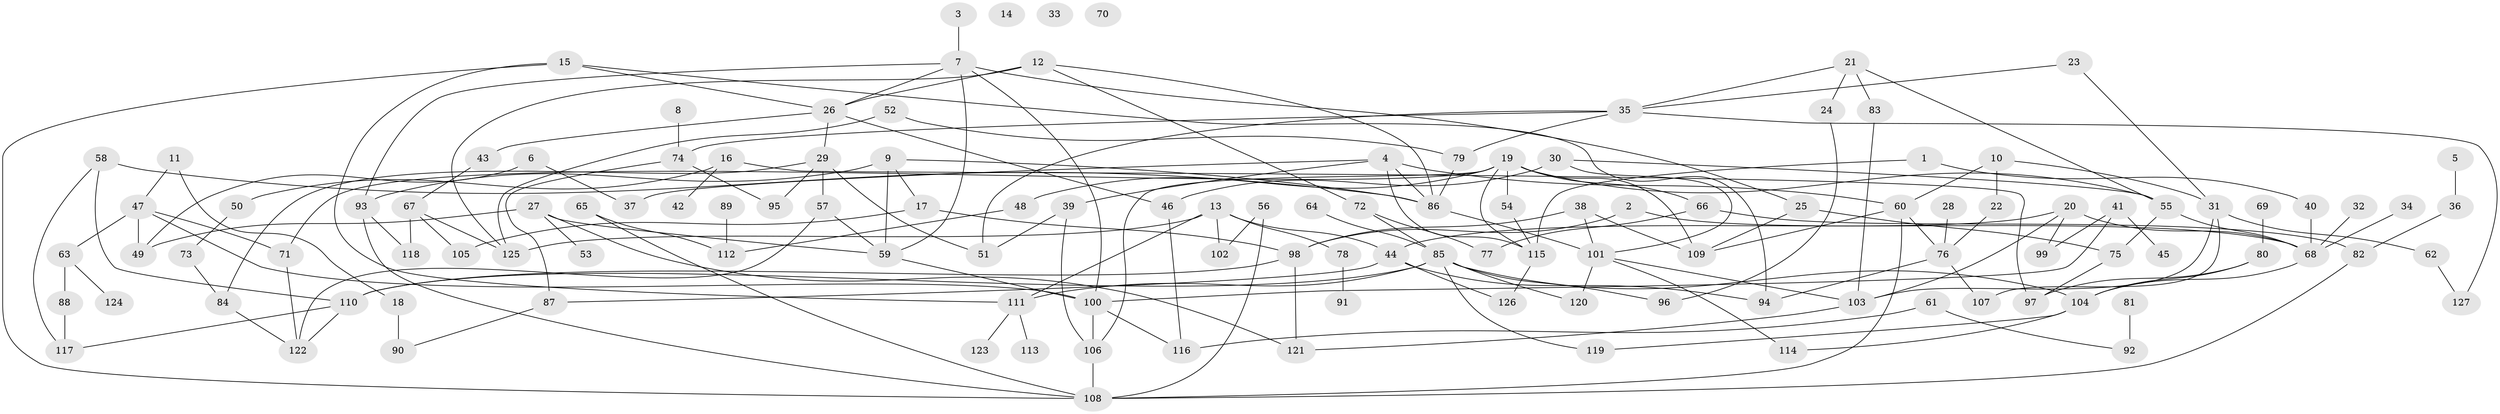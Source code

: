 // Generated by graph-tools (version 1.1) at 2025/13/03/09/25 04:13:10]
// undirected, 127 vertices, 190 edges
graph export_dot {
graph [start="1"]
  node [color=gray90,style=filled];
  1;
  2;
  3;
  4;
  5;
  6;
  7;
  8;
  9;
  10;
  11;
  12;
  13;
  14;
  15;
  16;
  17;
  18;
  19;
  20;
  21;
  22;
  23;
  24;
  25;
  26;
  27;
  28;
  29;
  30;
  31;
  32;
  33;
  34;
  35;
  36;
  37;
  38;
  39;
  40;
  41;
  42;
  43;
  44;
  45;
  46;
  47;
  48;
  49;
  50;
  51;
  52;
  53;
  54;
  55;
  56;
  57;
  58;
  59;
  60;
  61;
  62;
  63;
  64;
  65;
  66;
  67;
  68;
  69;
  70;
  71;
  72;
  73;
  74;
  75;
  76;
  77;
  78;
  79;
  80;
  81;
  82;
  83;
  84;
  85;
  86;
  87;
  88;
  89;
  90;
  91;
  92;
  93;
  94;
  95;
  96;
  97;
  98;
  99;
  100;
  101;
  102;
  103;
  104;
  105;
  106;
  107;
  108;
  109;
  110;
  111;
  112;
  113;
  114;
  115;
  116;
  117;
  118;
  119;
  120;
  121;
  122;
  123;
  124;
  125;
  126;
  127;
  1 -- 40;
  1 -- 115;
  2 -- 68;
  2 -- 98;
  3 -- 7;
  4 -- 37;
  4 -- 39;
  4 -- 60;
  4 -- 86;
  4 -- 115;
  5 -- 36;
  6 -- 37;
  6 -- 49;
  7 -- 25;
  7 -- 26;
  7 -- 59;
  7 -- 93;
  7 -- 100;
  8 -- 74;
  9 -- 17;
  9 -- 59;
  9 -- 86;
  9 -- 93;
  10 -- 22;
  10 -- 31;
  10 -- 60;
  11 -- 18;
  11 -- 47;
  12 -- 26;
  12 -- 72;
  12 -- 86;
  12 -- 125;
  13 -- 44;
  13 -- 78;
  13 -- 102;
  13 -- 111;
  13 -- 125;
  15 -- 26;
  15 -- 94;
  15 -- 108;
  15 -- 111;
  16 -- 42;
  16 -- 50;
  16 -- 97;
  17 -- 98;
  17 -- 105;
  18 -- 90;
  19 -- 48;
  19 -- 54;
  19 -- 55;
  19 -- 66;
  19 -- 71;
  19 -- 106;
  19 -- 109;
  19 -- 115;
  20 -- 44;
  20 -- 68;
  20 -- 99;
  20 -- 103;
  21 -- 24;
  21 -- 35;
  21 -- 55;
  21 -- 83;
  22 -- 76;
  23 -- 31;
  23 -- 35;
  24 -- 96;
  25 -- 75;
  25 -- 109;
  26 -- 29;
  26 -- 43;
  26 -- 46;
  27 -- 49;
  27 -- 53;
  27 -- 59;
  27 -- 121;
  28 -- 76;
  29 -- 51;
  29 -- 57;
  29 -- 84;
  29 -- 95;
  30 -- 46;
  30 -- 55;
  30 -- 101;
  31 -- 62;
  31 -- 103;
  31 -- 107;
  32 -- 68;
  34 -- 68;
  35 -- 51;
  35 -- 74;
  35 -- 79;
  35 -- 127;
  36 -- 82;
  38 -- 98;
  38 -- 101;
  38 -- 109;
  39 -- 51;
  39 -- 106;
  40 -- 68;
  41 -- 45;
  41 -- 99;
  41 -- 100;
  43 -- 67;
  44 -- 87;
  44 -- 94;
  44 -- 126;
  46 -- 116;
  47 -- 49;
  47 -- 63;
  47 -- 71;
  47 -- 100;
  48 -- 112;
  50 -- 73;
  52 -- 79;
  52 -- 125;
  54 -- 115;
  55 -- 68;
  55 -- 75;
  56 -- 102;
  56 -- 108;
  57 -- 59;
  57 -- 122;
  58 -- 86;
  58 -- 110;
  58 -- 117;
  59 -- 100;
  60 -- 76;
  60 -- 108;
  60 -- 109;
  61 -- 92;
  61 -- 116;
  62 -- 127;
  63 -- 88;
  63 -- 124;
  64 -- 85;
  65 -- 108;
  65 -- 112;
  66 -- 77;
  66 -- 82;
  67 -- 105;
  67 -- 118;
  67 -- 125;
  68 -- 104;
  69 -- 80;
  71 -- 122;
  72 -- 77;
  72 -- 85;
  73 -- 84;
  74 -- 87;
  74 -- 95;
  75 -- 97;
  76 -- 94;
  76 -- 107;
  78 -- 91;
  79 -- 86;
  80 -- 97;
  80 -- 104;
  81 -- 92;
  82 -- 108;
  83 -- 103;
  84 -- 122;
  85 -- 96;
  85 -- 104;
  85 -- 110;
  85 -- 111;
  85 -- 119;
  85 -- 120;
  86 -- 101;
  87 -- 90;
  88 -- 117;
  89 -- 112;
  93 -- 108;
  93 -- 118;
  98 -- 110;
  98 -- 121;
  100 -- 106;
  100 -- 116;
  101 -- 103;
  101 -- 114;
  101 -- 120;
  103 -- 121;
  104 -- 114;
  104 -- 119;
  106 -- 108;
  110 -- 117;
  110 -- 122;
  111 -- 113;
  111 -- 123;
  115 -- 126;
}
